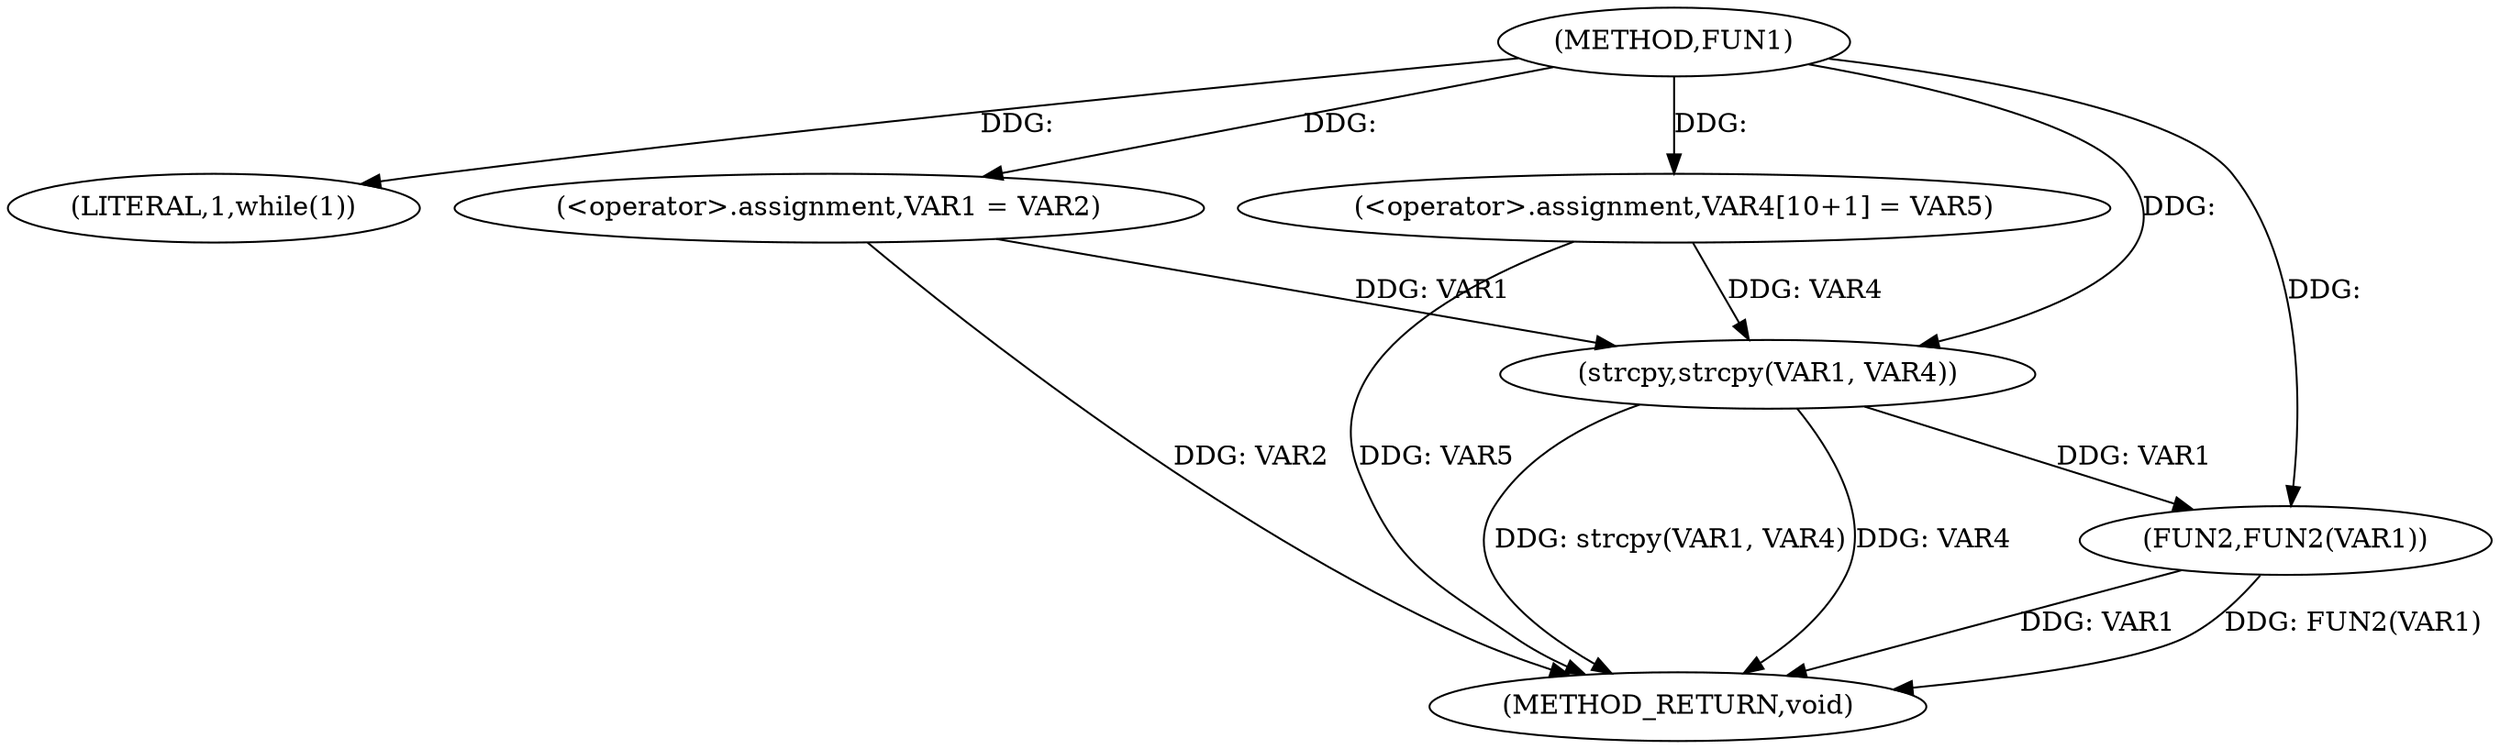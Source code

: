 digraph FUN1 {  
"1000100" [label = "(METHOD,FUN1)" ]
"1000122" [label = "(METHOD_RETURN,void)" ]
"1000106" [label = "(LITERAL,1,while(1))" ]
"1000108" [label = "(<operator>.assignment,VAR1 = VAR2)" ]
"1000114" [label = "(<operator>.assignment,VAR4[10+1] = VAR5)" ]
"1000117" [label = "(strcpy,strcpy(VAR1, VAR4))" ]
"1000120" [label = "(FUN2,FUN2(VAR1))" ]
  "1000117" -> "1000122"  [ label = "DDG: strcpy(VAR1, VAR4)"] 
  "1000120" -> "1000122"  [ label = "DDG: VAR1"] 
  "1000117" -> "1000122"  [ label = "DDG: VAR4"] 
  "1000114" -> "1000122"  [ label = "DDG: VAR5"] 
  "1000108" -> "1000122"  [ label = "DDG: VAR2"] 
  "1000120" -> "1000122"  [ label = "DDG: FUN2(VAR1)"] 
  "1000100" -> "1000106"  [ label = "DDG: "] 
  "1000100" -> "1000108"  [ label = "DDG: "] 
  "1000100" -> "1000114"  [ label = "DDG: "] 
  "1000108" -> "1000117"  [ label = "DDG: VAR1"] 
  "1000100" -> "1000117"  [ label = "DDG: "] 
  "1000114" -> "1000117"  [ label = "DDG: VAR4"] 
  "1000117" -> "1000120"  [ label = "DDG: VAR1"] 
  "1000100" -> "1000120"  [ label = "DDG: "] 
}
